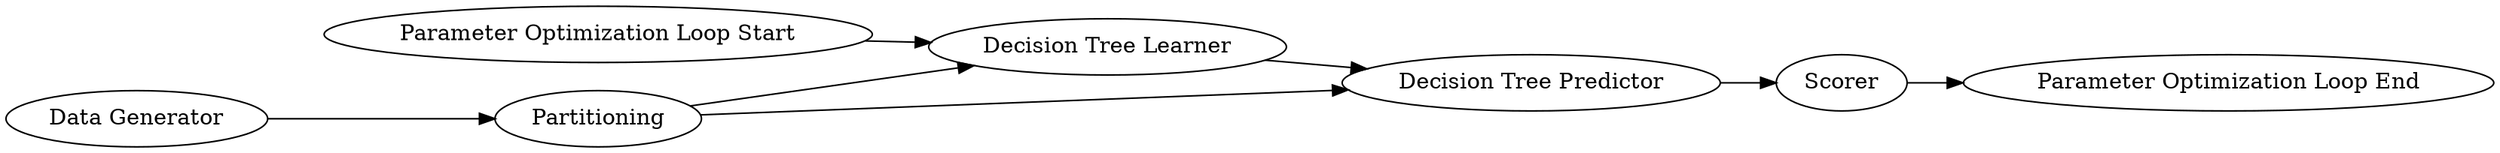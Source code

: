 digraph {
	6 [label="Parameter Optimization Loop Start"]
	7 [label="Parameter Optimization Loop End"]
	9 [label=Partitioning]
	10 [label="Decision Tree Learner"]
	12 [label="Decision Tree Predictor"]
	333 [label="Data Generator"]
	334 [label=Scorer]
	6 -> 10
	9 -> 10
	9 -> 12
	10 -> 12
	12 -> 334
	333 -> 9
	334 -> 7
	rankdir=LR
}
